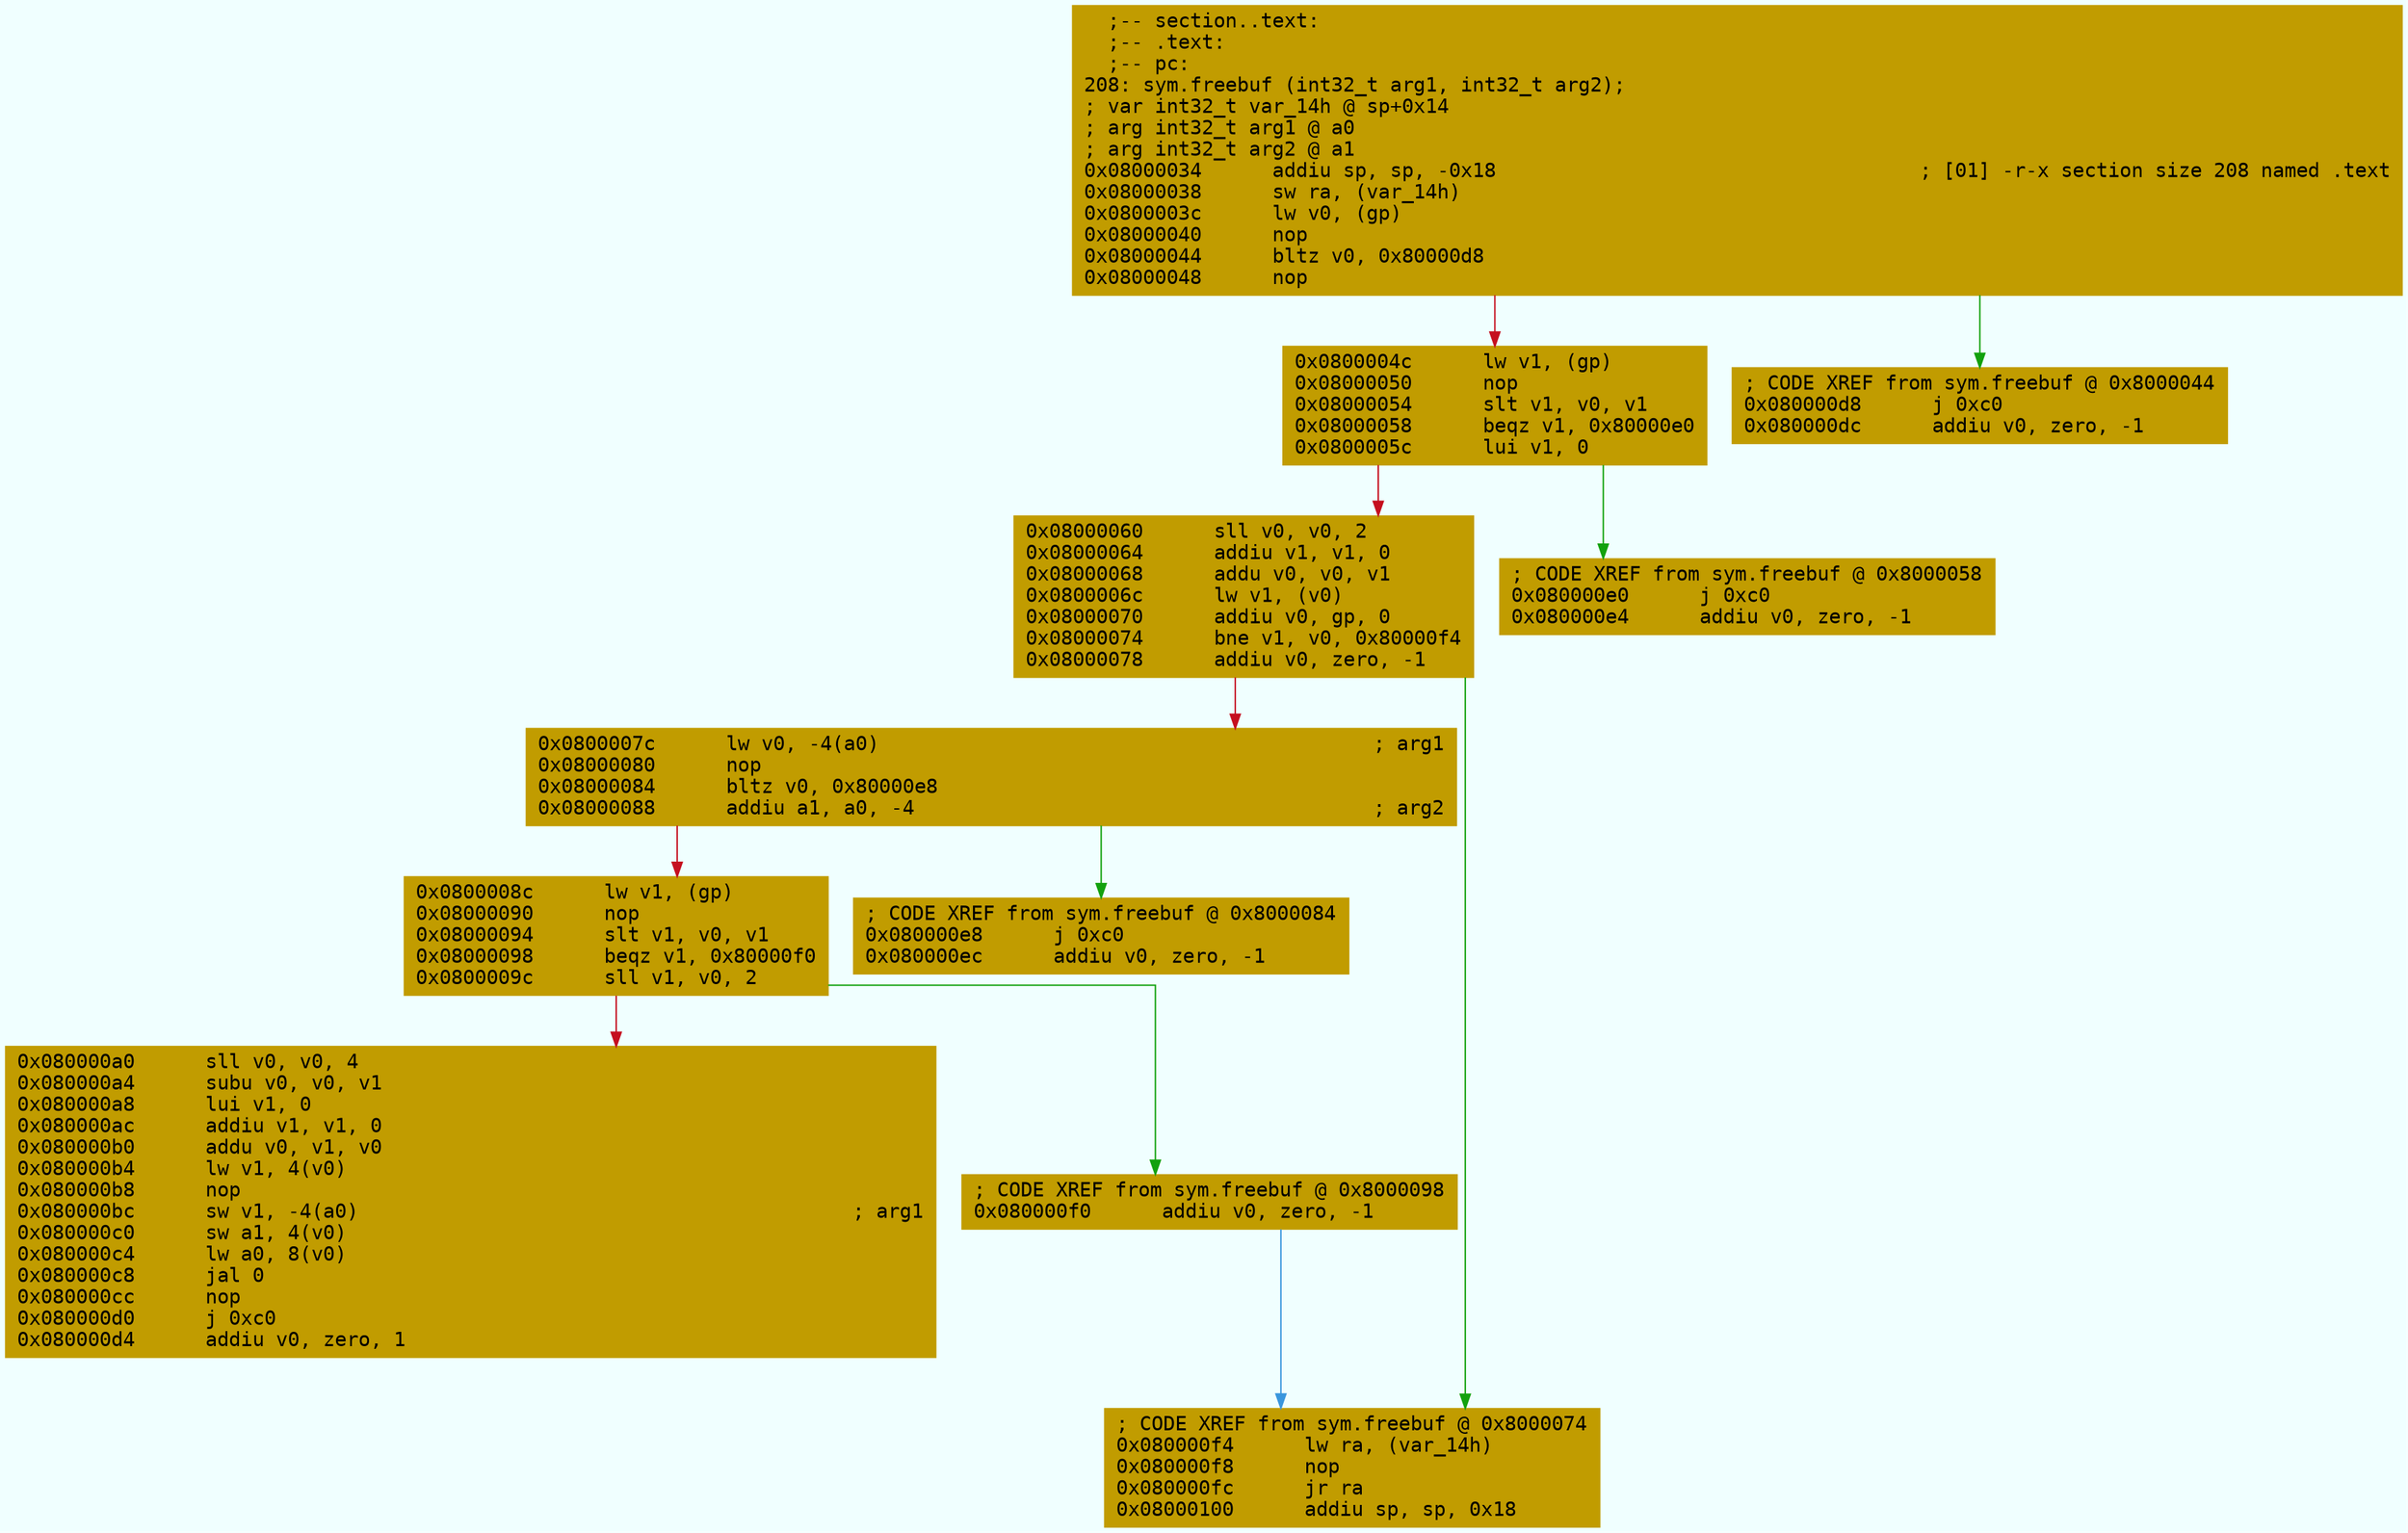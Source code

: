 digraph code {
	graph [bgcolor=azure fontsize=8 fontname="Courier" splines="ortho"];
	node [fillcolor=gray style=filled shape=box];
	edge [arrowhead="normal"];
	"0x08000034" [URL="sym.freebuf/0x08000034", fillcolor="#c19c00",color="#c19c00", fontname="Courier",label="  ;-- section..text:\l  ;-- .text:\l  ;-- pc:\l208: sym.freebuf (int32_t arg1, int32_t arg2);\l; var int32_t var_14h @ sp+0x14\l; arg int32_t arg1 @ a0\l; arg int32_t arg2 @ a1\l0x08000034      addiu sp, sp, -0x18                                    ; [01] -r-x section size 208 named .text\l0x08000038      sw ra, (var_14h)\l0x0800003c      lw v0, (gp)\l0x08000040      nop\l0x08000044      bltz v0, 0x80000d8\l0x08000048      nop\l"]
	"0x0800004c" [URL="sym.freebuf/0x0800004c", fillcolor="#c19c00",color="#c19c00", fontname="Courier",label="0x0800004c      lw v1, (gp)\l0x08000050      nop\l0x08000054      slt v1, v0, v1\l0x08000058      beqz v1, 0x80000e0\l0x0800005c      lui v1, 0\l"]
	"0x08000060" [URL="sym.freebuf/0x08000060", fillcolor="#c19c00",color="#c19c00", fontname="Courier",label="0x08000060      sll v0, v0, 2\l0x08000064      addiu v1, v1, 0\l0x08000068      addu v0, v0, v1\l0x0800006c      lw v1, (v0)\l0x08000070      addiu v0, gp, 0\l0x08000074      bne v1, v0, 0x80000f4\l0x08000078      addiu v0, zero, -1\l"]
	"0x0800007c" [URL="sym.freebuf/0x0800007c", fillcolor="#c19c00",color="#c19c00", fontname="Courier",label="0x0800007c      lw v0, -4(a0)                                          ; arg1\l0x08000080      nop\l0x08000084      bltz v0, 0x80000e8\l0x08000088      addiu a1, a0, -4                                       ; arg2\l"]
	"0x0800008c" [URL="sym.freebuf/0x0800008c", fillcolor="#c19c00",color="#c19c00", fontname="Courier",label="0x0800008c      lw v1, (gp)\l0x08000090      nop\l0x08000094      slt v1, v0, v1\l0x08000098      beqz v1, 0x80000f0\l0x0800009c      sll v1, v0, 2\l"]
	"0x080000a0" [URL="sym.freebuf/0x080000a0", fillcolor="#c19c00",color="#c19c00", fontname="Courier",label="0x080000a0      sll v0, v0, 4\l0x080000a4      subu v0, v0, v1\l0x080000a8      lui v1, 0\l0x080000ac      addiu v1, v1, 0\l0x080000b0      addu v0, v1, v0\l0x080000b4      lw v1, 4(v0)\l0x080000b8      nop\l0x080000bc      sw v1, -4(a0)                                          ; arg1\l0x080000c0      sw a1, 4(v0)\l0x080000c4      lw a0, 8(v0)\l0x080000c8      jal 0\l0x080000cc      nop\l0x080000d0      j 0xc0\l0x080000d4      addiu v0, zero, 1\l"]
	"0x080000d8" [URL="sym.freebuf/0x080000d8", fillcolor="#c19c00",color="#c19c00", fontname="Courier",label="; CODE XREF from sym.freebuf @ 0x8000044\l0x080000d8      j 0xc0\l0x080000dc      addiu v0, zero, -1\l"]
	"0x080000e0" [URL="sym.freebuf/0x080000e0", fillcolor="#c19c00",color="#c19c00", fontname="Courier",label="; CODE XREF from sym.freebuf @ 0x8000058\l0x080000e0      j 0xc0\l0x080000e4      addiu v0, zero, -1\l"]
	"0x080000e8" [URL="sym.freebuf/0x080000e8", fillcolor="#c19c00",color="#c19c00", fontname="Courier",label="; CODE XREF from sym.freebuf @ 0x8000084\l0x080000e8      j 0xc0\l0x080000ec      addiu v0, zero, -1\l"]
	"0x080000f0" [URL="sym.freebuf/0x080000f0", fillcolor="#c19c00",color="#c19c00", fontname="Courier",label="; CODE XREF from sym.freebuf @ 0x8000098\l0x080000f0      addiu v0, zero, -1\l"]
	"0x080000f4" [URL="sym.freebuf/0x080000f4", fillcolor="#c19c00",color="#c19c00", fontname="Courier",label="; CODE XREF from sym.freebuf @ 0x8000074\l0x080000f4      lw ra, (var_14h)\l0x080000f8      nop\l0x080000fc      jr ra\l0x08000100      addiu sp, sp, 0x18\l"]
        "0x08000034" -> "0x080000d8" [color="#13a10e"];
        "0x08000034" -> "0x0800004c" [color="#c50f1f"];
        "0x0800004c" -> "0x080000e0" [color="#13a10e"];
        "0x0800004c" -> "0x08000060" [color="#c50f1f"];
        "0x08000060" -> "0x080000f4" [color="#13a10e"];
        "0x08000060" -> "0x0800007c" [color="#c50f1f"];
        "0x0800007c" -> "0x080000e8" [color="#13a10e"];
        "0x0800007c" -> "0x0800008c" [color="#c50f1f"];
        "0x0800008c" -> "0x080000f0" [color="#13a10e"];
        "0x0800008c" -> "0x080000a0" [color="#c50f1f"];
        "0x080000f0" -> "0x080000f4" [color="#3a96dd"];
}
